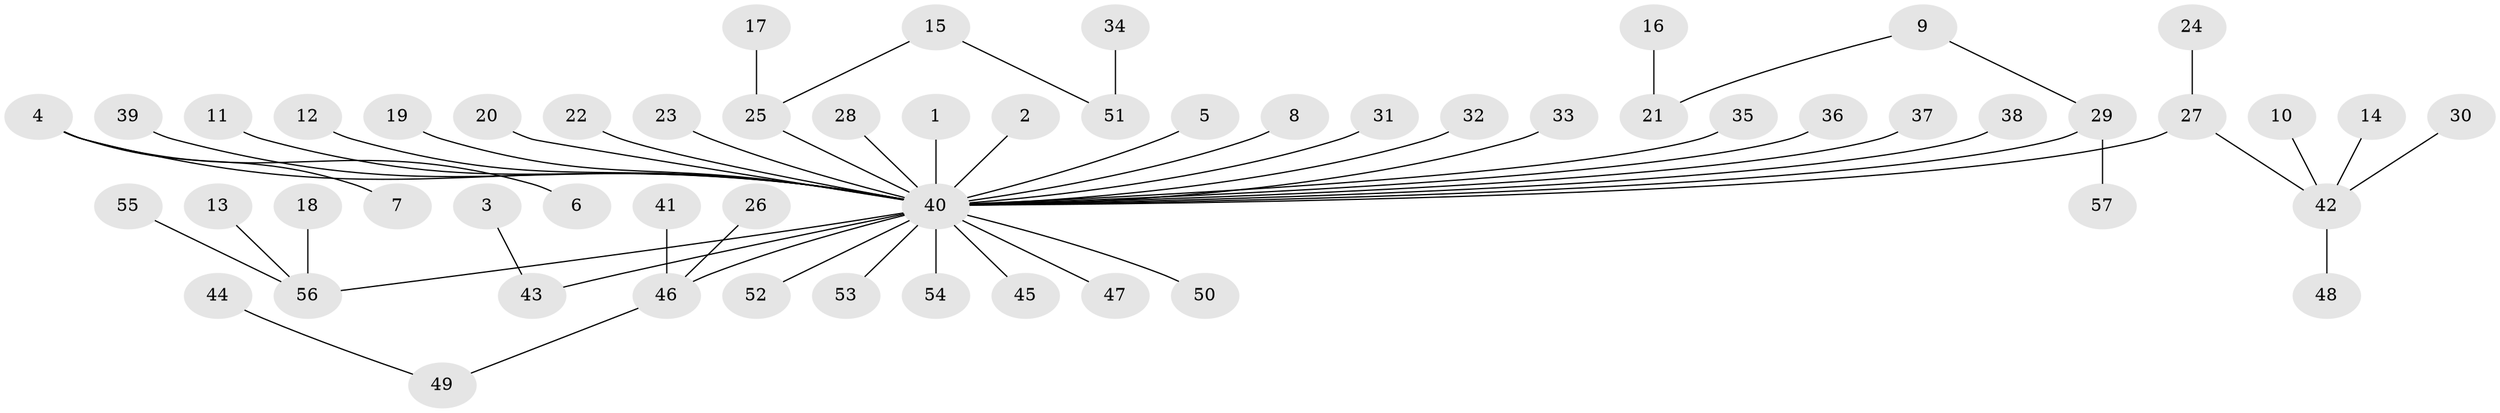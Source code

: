 // original degree distribution, {2: 0.21621621621621623, 34: 0.009009009009009009, 1: 0.6306306306306306, 5: 0.02702702702702703, 6: 0.02702702702702703, 4: 0.04504504504504504, 3: 0.04504504504504504}
// Generated by graph-tools (version 1.1) at 2025/49/03/09/25 03:49:46]
// undirected, 57 vertices, 56 edges
graph export_dot {
graph [start="1"]
  node [color=gray90,style=filled];
  1;
  2;
  3;
  4;
  5;
  6;
  7;
  8;
  9;
  10;
  11;
  12;
  13;
  14;
  15;
  16;
  17;
  18;
  19;
  20;
  21;
  22;
  23;
  24;
  25;
  26;
  27;
  28;
  29;
  30;
  31;
  32;
  33;
  34;
  35;
  36;
  37;
  38;
  39;
  40;
  41;
  42;
  43;
  44;
  45;
  46;
  47;
  48;
  49;
  50;
  51;
  52;
  53;
  54;
  55;
  56;
  57;
  1 -- 40 [weight=1.0];
  2 -- 40 [weight=1.0];
  3 -- 43 [weight=1.0];
  4 -- 6 [weight=1.0];
  4 -- 7 [weight=1.0];
  4 -- 40 [weight=1.0];
  5 -- 40 [weight=1.0];
  8 -- 40 [weight=1.0];
  9 -- 21 [weight=1.0];
  9 -- 29 [weight=1.0];
  10 -- 42 [weight=1.0];
  11 -- 40 [weight=1.0];
  12 -- 40 [weight=1.0];
  13 -- 56 [weight=1.0];
  14 -- 42 [weight=1.0];
  15 -- 25 [weight=1.0];
  15 -- 51 [weight=1.0];
  16 -- 21 [weight=1.0];
  17 -- 25 [weight=1.0];
  18 -- 56 [weight=1.0];
  19 -- 40 [weight=1.0];
  20 -- 40 [weight=1.0];
  22 -- 40 [weight=1.0];
  23 -- 40 [weight=1.0];
  24 -- 27 [weight=1.0];
  25 -- 40 [weight=1.0];
  26 -- 46 [weight=1.0];
  27 -- 40 [weight=1.0];
  27 -- 42 [weight=1.0];
  28 -- 40 [weight=1.0];
  29 -- 40 [weight=1.0];
  29 -- 57 [weight=1.0];
  30 -- 42 [weight=1.0];
  31 -- 40 [weight=1.0];
  32 -- 40 [weight=1.0];
  33 -- 40 [weight=1.0];
  34 -- 51 [weight=1.0];
  35 -- 40 [weight=1.0];
  36 -- 40 [weight=1.0];
  37 -- 40 [weight=1.0];
  38 -- 40 [weight=1.0];
  39 -- 40 [weight=1.0];
  40 -- 43 [weight=1.0];
  40 -- 45 [weight=1.0];
  40 -- 46 [weight=1.0];
  40 -- 47 [weight=1.0];
  40 -- 50 [weight=1.0];
  40 -- 52 [weight=1.0];
  40 -- 53 [weight=1.0];
  40 -- 54 [weight=1.0];
  40 -- 56 [weight=1.0];
  41 -- 46 [weight=1.0];
  42 -- 48 [weight=1.0];
  44 -- 49 [weight=1.0];
  46 -- 49 [weight=1.0];
  55 -- 56 [weight=1.0];
}
